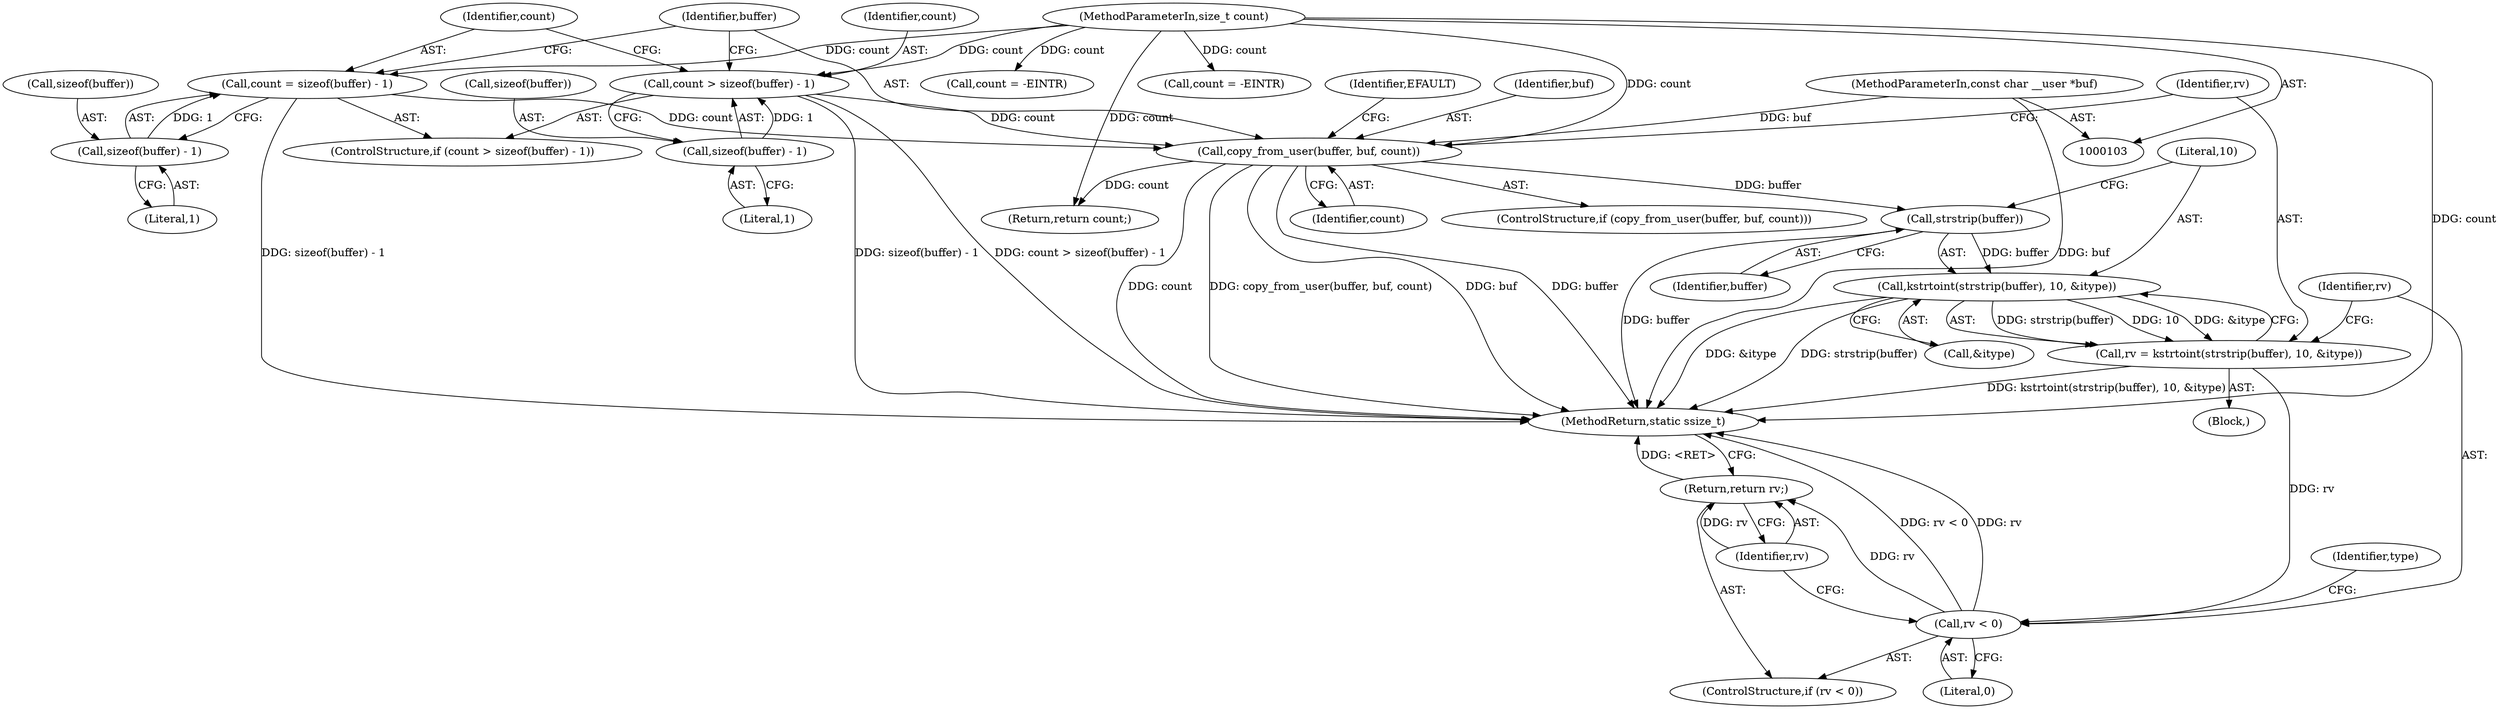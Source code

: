 digraph "0_linux_04f5866e41fb70690e28397487d8bd8eea7d712a_0@API" {
"1000146" [label="(Call,strstrip(buffer))"];
"1000136" [label="(Call,copy_from_user(buffer, buf, count))"];
"1000105" [label="(MethodParameterIn,const char __user *buf)"];
"1000129" [label="(Call,count = sizeof(buffer) - 1)"];
"1000131" [label="(Call,sizeof(buffer) - 1)"];
"1000106" [label="(MethodParameterIn,size_t count)"];
"1000123" [label="(Call,count > sizeof(buffer) - 1)"];
"1000125" [label="(Call,sizeof(buffer) - 1)"];
"1000145" [label="(Call,kstrtoint(strstrip(buffer), 10, &itype))"];
"1000143" [label="(Call,rv = kstrtoint(strstrip(buffer), 10, &itype))"];
"1000152" [label="(Call,rv < 0)"];
"1000155" [label="(Return,return rv;)"];
"1000154" [label="(Literal,0)"];
"1000128" [label="(Literal,1)"];
"1000135" [label="(ControlStructure,if (copy_from_user(buffer, buf, count)))"];
"1000142" [label="(Identifier,EFAULT)"];
"1000269" [label="(Call,count = -EINTR)"];
"1000148" [label="(Literal,10)"];
"1000138" [label="(Identifier,buf)"];
"1000351" [label="(Return,return count;)"];
"1000149" [label="(Call,&itype)"];
"1000155" [label="(Return,return rv;)"];
"1000122" [label="(ControlStructure,if (count > sizeof(buffer) - 1))"];
"1000139" [label="(Identifier,count)"];
"1000108" [label="(Block,)"];
"1000206" [label="(Call,count = -EINTR)"];
"1000152" [label="(Call,rv < 0)"];
"1000353" [label="(MethodReturn,static ssize_t)"];
"1000145" [label="(Call,kstrtoint(strstrip(buffer), 10, &itype))"];
"1000151" [label="(ControlStructure,if (rv < 0))"];
"1000125" [label="(Call,sizeof(buffer) - 1)"];
"1000131" [label="(Call,sizeof(buffer) - 1)"];
"1000144" [label="(Identifier,rv)"];
"1000153" [label="(Identifier,rv)"];
"1000143" [label="(Call,rv = kstrtoint(strstrip(buffer), 10, &itype))"];
"1000137" [label="(Identifier,buffer)"];
"1000132" [label="(Call,sizeof(buffer))"];
"1000146" [label="(Call,strstrip(buffer))"];
"1000156" [label="(Identifier,rv)"];
"1000106" [label="(MethodParameterIn,size_t count)"];
"1000105" [label="(MethodParameterIn,const char __user *buf)"];
"1000123" [label="(Call,count > sizeof(buffer) - 1)"];
"1000158" [label="(Identifier,type)"];
"1000136" [label="(Call,copy_from_user(buffer, buf, count))"];
"1000147" [label="(Identifier,buffer)"];
"1000129" [label="(Call,count = sizeof(buffer) - 1)"];
"1000130" [label="(Identifier,count)"];
"1000134" [label="(Literal,1)"];
"1000124" [label="(Identifier,count)"];
"1000126" [label="(Call,sizeof(buffer))"];
"1000146" -> "1000145"  [label="AST: "];
"1000146" -> "1000147"  [label="CFG: "];
"1000147" -> "1000146"  [label="AST: "];
"1000148" -> "1000146"  [label="CFG: "];
"1000146" -> "1000353"  [label="DDG: buffer"];
"1000146" -> "1000145"  [label="DDG: buffer"];
"1000136" -> "1000146"  [label="DDG: buffer"];
"1000136" -> "1000135"  [label="AST: "];
"1000136" -> "1000139"  [label="CFG: "];
"1000137" -> "1000136"  [label="AST: "];
"1000138" -> "1000136"  [label="AST: "];
"1000139" -> "1000136"  [label="AST: "];
"1000142" -> "1000136"  [label="CFG: "];
"1000144" -> "1000136"  [label="CFG: "];
"1000136" -> "1000353"  [label="DDG: count"];
"1000136" -> "1000353"  [label="DDG: copy_from_user(buffer, buf, count)"];
"1000136" -> "1000353"  [label="DDG: buf"];
"1000136" -> "1000353"  [label="DDG: buffer"];
"1000105" -> "1000136"  [label="DDG: buf"];
"1000129" -> "1000136"  [label="DDG: count"];
"1000123" -> "1000136"  [label="DDG: count"];
"1000106" -> "1000136"  [label="DDG: count"];
"1000136" -> "1000351"  [label="DDG: count"];
"1000105" -> "1000103"  [label="AST: "];
"1000105" -> "1000353"  [label="DDG: buf"];
"1000129" -> "1000122"  [label="AST: "];
"1000129" -> "1000131"  [label="CFG: "];
"1000130" -> "1000129"  [label="AST: "];
"1000131" -> "1000129"  [label="AST: "];
"1000137" -> "1000129"  [label="CFG: "];
"1000129" -> "1000353"  [label="DDG: sizeof(buffer) - 1"];
"1000131" -> "1000129"  [label="DDG: 1"];
"1000106" -> "1000129"  [label="DDG: count"];
"1000131" -> "1000134"  [label="CFG: "];
"1000132" -> "1000131"  [label="AST: "];
"1000134" -> "1000131"  [label="AST: "];
"1000106" -> "1000103"  [label="AST: "];
"1000106" -> "1000353"  [label="DDG: count"];
"1000106" -> "1000123"  [label="DDG: count"];
"1000106" -> "1000206"  [label="DDG: count"];
"1000106" -> "1000269"  [label="DDG: count"];
"1000106" -> "1000351"  [label="DDG: count"];
"1000123" -> "1000122"  [label="AST: "];
"1000123" -> "1000125"  [label="CFG: "];
"1000124" -> "1000123"  [label="AST: "];
"1000125" -> "1000123"  [label="AST: "];
"1000130" -> "1000123"  [label="CFG: "];
"1000137" -> "1000123"  [label="CFG: "];
"1000123" -> "1000353"  [label="DDG: sizeof(buffer) - 1"];
"1000123" -> "1000353"  [label="DDG: count > sizeof(buffer) - 1"];
"1000125" -> "1000123"  [label="DDG: 1"];
"1000125" -> "1000128"  [label="CFG: "];
"1000126" -> "1000125"  [label="AST: "];
"1000128" -> "1000125"  [label="AST: "];
"1000145" -> "1000143"  [label="AST: "];
"1000145" -> "1000149"  [label="CFG: "];
"1000148" -> "1000145"  [label="AST: "];
"1000149" -> "1000145"  [label="AST: "];
"1000143" -> "1000145"  [label="CFG: "];
"1000145" -> "1000353"  [label="DDG: &itype"];
"1000145" -> "1000353"  [label="DDG: strstrip(buffer)"];
"1000145" -> "1000143"  [label="DDG: strstrip(buffer)"];
"1000145" -> "1000143"  [label="DDG: 10"];
"1000145" -> "1000143"  [label="DDG: &itype"];
"1000143" -> "1000108"  [label="AST: "];
"1000144" -> "1000143"  [label="AST: "];
"1000153" -> "1000143"  [label="CFG: "];
"1000143" -> "1000353"  [label="DDG: kstrtoint(strstrip(buffer), 10, &itype)"];
"1000143" -> "1000152"  [label="DDG: rv"];
"1000152" -> "1000151"  [label="AST: "];
"1000152" -> "1000154"  [label="CFG: "];
"1000153" -> "1000152"  [label="AST: "];
"1000154" -> "1000152"  [label="AST: "];
"1000156" -> "1000152"  [label="CFG: "];
"1000158" -> "1000152"  [label="CFG: "];
"1000152" -> "1000353"  [label="DDG: rv < 0"];
"1000152" -> "1000353"  [label="DDG: rv"];
"1000152" -> "1000155"  [label="DDG: rv"];
"1000155" -> "1000151"  [label="AST: "];
"1000155" -> "1000156"  [label="CFG: "];
"1000156" -> "1000155"  [label="AST: "];
"1000353" -> "1000155"  [label="CFG: "];
"1000155" -> "1000353"  [label="DDG: <RET>"];
"1000156" -> "1000155"  [label="DDG: rv"];
}
